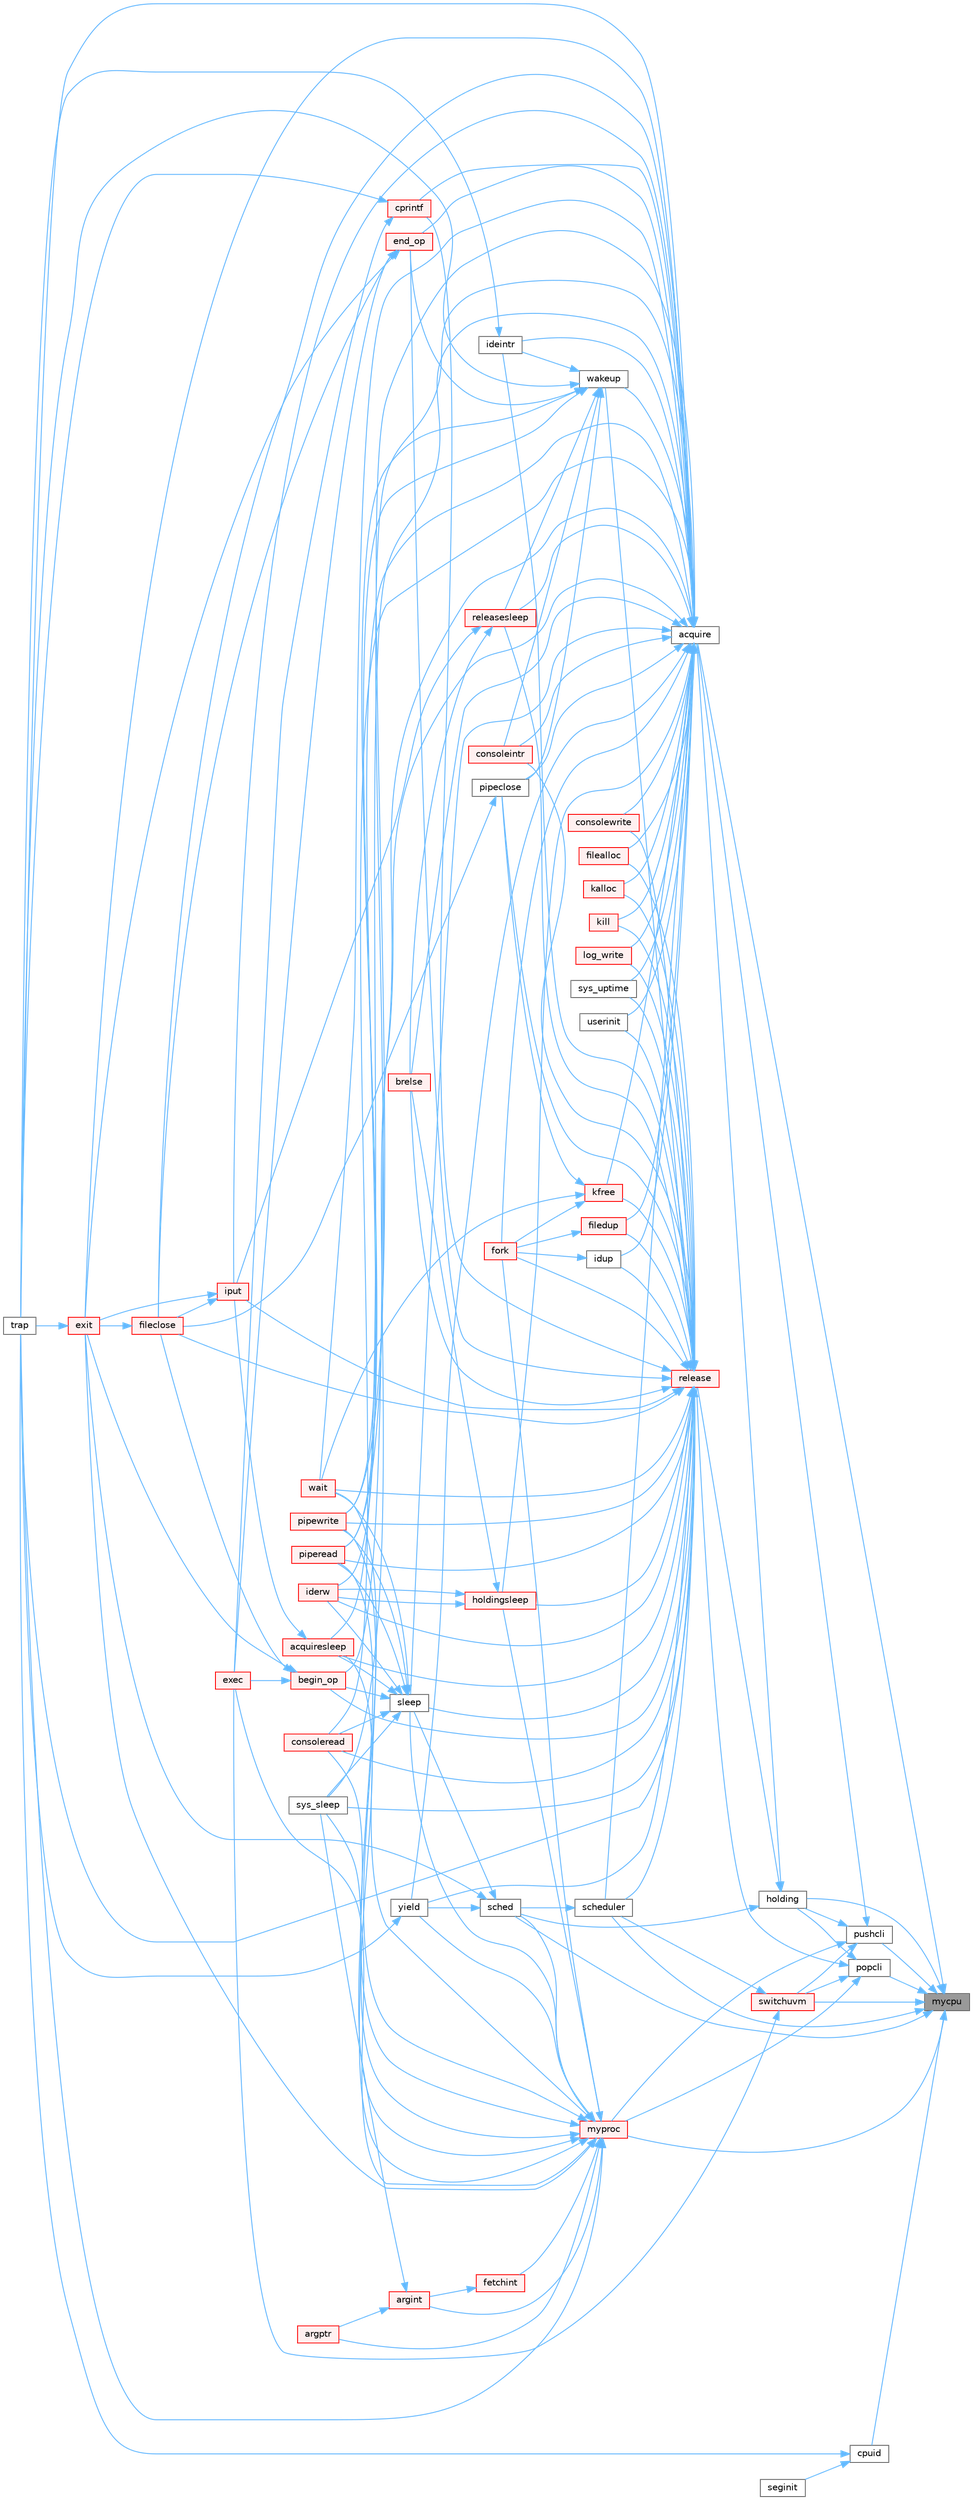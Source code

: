 digraph "mycpu"
{
 // LATEX_PDF_SIZE
  bgcolor="transparent";
  edge [fontname=Helvetica,fontsize=10,labelfontname=Helvetica,labelfontsize=10];
  node [fontname=Helvetica,fontsize=10,shape=box,height=0.2,width=0.4];
  rankdir="RL";
  Node1 [id="Node000001",label="mycpu",height=0.2,width=0.4,color="gray40", fillcolor="grey60", style="filled", fontcolor="black",tooltip=" "];
  Node1 -> Node2 [id="edge1_Node000001_Node000002",dir="back",color="steelblue1",style="solid",tooltip=" "];
  Node2 [id="Node000002",label="acquire",height=0.2,width=0.4,color="grey40", fillcolor="white", style="filled",URL="$d3/d2d/spinlock_8c.html#aed377f16a085b00de3a4b32392adbdfb",tooltip=" "];
  Node2 -> Node3 [id="edge2_Node000002_Node000003",dir="back",color="steelblue1",style="solid",tooltip=" "];
  Node3 [id="Node000003",label="acquiresleep",height=0.2,width=0.4,color="red", fillcolor="#FFF0F0", style="filled",URL="$d8/dd1/sleeplock_8c.html#aaad2d7a86d4859982dd9a132f5128ff2",tooltip=" "];
  Node3 -> Node20 [id="edge3_Node000003_Node000020",dir="back",color="steelblue1",style="solid",tooltip=" "];
  Node20 [id="Node000020",label="iput",height=0.2,width=0.4,color="red", fillcolor="#FFF0F0", style="filled",URL="$d2/d5a/fs_8c.html#ab3c447f135c68e4c3c1f8d5866f6e77b",tooltip=" "];
  Node20 -> Node22 [id="edge4_Node000020_Node000022",dir="back",color="steelblue1",style="solid",tooltip=" "];
  Node22 [id="Node000022",label="exit",height=0.2,width=0.4,color="red", fillcolor="#FFF0F0", style="filled",URL="$d3/dda/proc_8c.html#aaf98ef7cdde3a0dfb2e49919de3298b1",tooltip=" "];
  Node22 -> Node31 [id="edge5_Node000022_Node000031",dir="back",color="steelblue1",style="solid",tooltip=" "];
  Node31 [id="Node000031",label="trap",height=0.2,width=0.4,color="grey40", fillcolor="white", style="filled",URL="$dc/d6f/trap_8c.html#a372d166e36c086c91e5f5d81e5fead3a",tooltip=" "];
  Node20 -> Node34 [id="edge6_Node000020_Node000034",dir="back",color="steelblue1",style="solid",tooltip=" "];
  Node34 [id="Node000034",label="fileclose",height=0.2,width=0.4,color="red", fillcolor="#FFF0F0", style="filled",URL="$d6/d13/file_8c.html#ae557c81ab89c24219146144bb6adaa2c",tooltip=" "];
  Node34 -> Node22 [id="edge7_Node000034_Node000022",dir="back",color="steelblue1",style="solid",tooltip=" "];
  Node2 -> Node41 [id="edge8_Node000002_Node000041",dir="back",color="steelblue1",style="solid",tooltip=" "];
  Node41 [id="Node000041",label="begin_op",height=0.2,width=0.4,color="red", fillcolor="#FFF0F0", style="filled",URL="$d7/df8/log_8c.html#ac96aa31ffc0500e749c62c4d377c21c9",tooltip=" "];
  Node41 -> Node8 [id="edge9_Node000041_Node000008",dir="back",color="steelblue1",style="solid",tooltip=" "];
  Node8 [id="Node000008",label="exec",height=0.2,width=0.4,color="red", fillcolor="#FFF0F0", style="filled",URL="$df/dc9/exec_8c.html#ace32454ed0d37834dcb1cb4f8b727e6e",tooltip=" "];
  Node41 -> Node22 [id="edge10_Node000041_Node000022",dir="back",color="steelblue1",style="solid",tooltip=" "];
  Node41 -> Node34 [id="edge11_Node000041_Node000034",dir="back",color="steelblue1",style="solid",tooltip=" "];
  Node2 -> Node42 [id="edge12_Node000002_Node000042",dir="back",color="steelblue1",style="solid",tooltip=" "];
  Node42 [id="Node000042",label="brelse",height=0.2,width=0.4,color="red", fillcolor="#FFF0F0", style="filled",URL="$dc/de6/bio_8c.html#ab5335aeb503731104314321a78a6d727",tooltip=" "];
  Node2 -> Node53 [id="edge13_Node000002_Node000053",dir="back",color="steelblue1",style="solid",tooltip=" "];
  Node53 [id="Node000053",label="consoleintr",height=0.2,width=0.4,color="red", fillcolor="#FFF0F0", style="filled",URL="$d0/d56/console_8c.html#aad3d6ca39f23bb6d2686d2967e415193",tooltip=" "];
  Node2 -> Node5 [id="edge14_Node000002_Node000005",dir="back",color="steelblue1",style="solid",tooltip=" "];
  Node5 [id="Node000005",label="consoleread",height=0.2,width=0.4,color="red", fillcolor="#FFF0F0", style="filled",URL="$d0/d56/console_8c.html#a28ac85a90987662e306ca8efbfe16074",tooltip=" "];
  Node2 -> Node7 [id="edge15_Node000002_Node000007",dir="back",color="steelblue1",style="solid",tooltip=" "];
  Node7 [id="Node000007",label="consolewrite",height=0.2,width=0.4,color="red", fillcolor="#FFF0F0", style="filled",URL="$d0/d56/console_8c.html#a6af7eb39268127d389792cec37785666",tooltip=" "];
  Node2 -> Node56 [id="edge16_Node000002_Node000056",dir="back",color="steelblue1",style="solid",tooltip=" "];
  Node56 [id="Node000056",label="cprintf",height=0.2,width=0.4,color="red", fillcolor="#FFF0F0", style="filled",URL="$d0/d56/console_8c.html#a90f0742d846503e4ed1804f1df421ec6",tooltip=" "];
  Node56 -> Node8 [id="edge17_Node000056_Node000008",dir="back",color="steelblue1",style="solid",tooltip=" "];
  Node56 -> Node31 [id="edge18_Node000056_Node000031",dir="back",color="steelblue1",style="solid",tooltip=" "];
  Node2 -> Node74 [id="edge19_Node000002_Node000074",dir="back",color="steelblue1",style="solid",tooltip=" "];
  Node74 [id="Node000074",label="end_op",height=0.2,width=0.4,color="red", fillcolor="#FFF0F0", style="filled",URL="$d7/df8/log_8c.html#ac0f12be0ca0de555e60b27b06a57a65b",tooltip=" "];
  Node74 -> Node8 [id="edge20_Node000074_Node000008",dir="back",color="steelblue1",style="solid",tooltip=" "];
  Node74 -> Node22 [id="edge21_Node000074_Node000022",dir="back",color="steelblue1",style="solid",tooltip=" "];
  Node74 -> Node34 [id="edge22_Node000074_Node000034",dir="back",color="steelblue1",style="solid",tooltip=" "];
  Node2 -> Node22 [id="edge23_Node000002_Node000022",dir="back",color="steelblue1",style="solid",tooltip=" "];
  Node2 -> Node91 [id="edge24_Node000002_Node000091",dir="back",color="steelblue1",style="solid",tooltip=" "];
  Node91 [id="Node000091",label="filealloc",height=0.2,width=0.4,color="red", fillcolor="#FFF0F0", style="filled",URL="$d6/d13/file_8c.html#ac56b15561658d0e74ce1c53309b8f97d",tooltip=" "];
  Node2 -> Node34 [id="edge25_Node000002_Node000034",dir="back",color="steelblue1",style="solid",tooltip=" "];
  Node2 -> Node75 [id="edge26_Node000002_Node000075",dir="back",color="steelblue1",style="solid",tooltip=" "];
  Node75 [id="Node000075",label="filedup",height=0.2,width=0.4,color="red", fillcolor="#FFF0F0", style="filled",URL="$d6/d13/file_8c.html#a9ef0346d08d8ed79ce2a9c03f9a4b4b2",tooltip=" "];
  Node75 -> Node65 [id="edge27_Node000075_Node000065",dir="back",color="steelblue1",style="solid",tooltip=" "];
  Node65 [id="Node000065",label="fork",height=0.2,width=0.4,color="red", fillcolor="#FFF0F0", style="filled",URL="$d3/dda/proc_8c.html#acd2e1ded4bb6fce4500438bf928330f4",tooltip=" "];
  Node2 -> Node65 [id="edge28_Node000002_Node000065",dir="back",color="steelblue1",style="solid",tooltip=" "];
  Node2 -> Node92 [id="edge29_Node000002_Node000092",dir="back",color="steelblue1",style="solid",tooltip=" "];
  Node92 [id="Node000092",label="holdingsleep",height=0.2,width=0.4,color="red", fillcolor="#FFF0F0", style="filled",URL="$d8/dd1/sleeplock_8c.html#a6fdbe54cbecd8fc67d74793b27adcf05",tooltip=" "];
  Node92 -> Node42 [id="edge30_Node000092_Node000042",dir="back",color="steelblue1",style="solid",tooltip=" "];
  Node92 -> Node77 [id="edge31_Node000092_Node000077",dir="back",color="steelblue1",style="solid",tooltip=" "];
  Node77 [id="Node000077",label="iderw",height=0.2,width=0.4,color="red", fillcolor="#FFF0F0", style="filled",URL="$da/d9b/memide_8c.html#a7f36b008f02088c86f76e98e05b55af5",tooltip=" "];
  Node92 -> Node77 [id="edge32_Node000092_Node000077",dir="back",color="steelblue1",style="solid",tooltip=" "];
  Node2 -> Node93 [id="edge33_Node000002_Node000093",dir="back",color="steelblue1",style="solid",tooltip=" "];
  Node93 [id="Node000093",label="ideintr",height=0.2,width=0.4,color="grey40", fillcolor="white", style="filled",URL="$da/d9b/memide_8c.html#a709693afdb9b89d848e684e7acde1f8f",tooltip=" "];
  Node93 -> Node31 [id="edge34_Node000093_Node000031",dir="back",color="steelblue1",style="solid",tooltip=" "];
  Node2 -> Node77 [id="edge35_Node000002_Node000077",dir="back",color="steelblue1",style="solid",tooltip=" "];
  Node2 -> Node94 [id="edge36_Node000002_Node000094",dir="back",color="steelblue1",style="solid",tooltip=" "];
  Node94 [id="Node000094",label="idup",height=0.2,width=0.4,color="grey40", fillcolor="white", style="filled",URL="$d2/d5a/fs_8c.html#a24a91383ab80b4b8a1ef1f4df896035c",tooltip=" "];
  Node94 -> Node65 [id="edge37_Node000094_Node000065",dir="back",color="steelblue1",style="solid",tooltip=" "];
  Node2 -> Node20 [id="edge38_Node000002_Node000020",dir="back",color="steelblue1",style="solid",tooltip=" "];
  Node2 -> Node95 [id="edge39_Node000002_Node000095",dir="back",color="steelblue1",style="solid",tooltip=" "];
  Node95 [id="Node000095",label="kalloc",height=0.2,width=0.4,color="red", fillcolor="#FFF0F0", style="filled",URL="$d4/def/kalloc_8c.html#a5e965f6365c721b5b23c12d16d45c3dc",tooltip=" "];
  Node2 -> Node81 [id="edge40_Node000002_Node000081",dir="back",color="steelblue1",style="solid",tooltip=" "];
  Node81 [id="Node000081",label="kfree",height=0.2,width=0.4,color="red", fillcolor="#FFF0F0", style="filled",URL="$d4/def/kalloc_8c.html#aced59ecf8411235f6dffc065236711a5",tooltip=" "];
  Node81 -> Node65 [id="edge41_Node000081_Node000065",dir="back",color="steelblue1",style="solid",tooltip=" "];
  Node81 -> Node85 [id="edge42_Node000081_Node000085",dir="back",color="steelblue1",style="solid",tooltip=" "];
  Node85 [id="Node000085",label="pipeclose",height=0.2,width=0.4,color="grey40", fillcolor="white", style="filled",URL="$d1/d47/pipe_8c.html#a48642f54734698f6f881ee07723292cb",tooltip=" "];
  Node85 -> Node34 [id="edge43_Node000085_Node000034",dir="back",color="steelblue1",style="solid",tooltip=" "];
  Node81 -> Node72 [id="edge44_Node000081_Node000072",dir="back",color="steelblue1",style="solid",tooltip=" "];
  Node72 [id="Node000072",label="wait",height=0.2,width=0.4,color="red", fillcolor="#FFF0F0", style="filled",URL="$d3/dda/proc_8c.html#af6f31822f7e737b4e414bdac1ccb59a4",tooltip=" "];
  Node2 -> Node96 [id="edge45_Node000002_Node000096",dir="back",color="steelblue1",style="solid",tooltip=" "];
  Node96 [id="Node000096",label="kill",height=0.2,width=0.4,color="red", fillcolor="#FFF0F0", style="filled",URL="$d3/dda/proc_8c.html#a650cf0caaaa8b75f653c1c92818d03a4",tooltip=" "];
  Node2 -> Node86 [id="edge46_Node000002_Node000086",dir="back",color="steelblue1",style="solid",tooltip=" "];
  Node86 [id="Node000086",label="log_write",height=0.2,width=0.4,color="red", fillcolor="#FFF0F0", style="filled",URL="$d7/df8/log_8c.html#a7eacb0fbebe5ce4c7d3ddea15908b13d",tooltip=" "];
  Node2 -> Node85 [id="edge47_Node000002_Node000085",dir="back",color="steelblue1",style="solid",tooltip=" "];
  Node2 -> Node98 [id="edge48_Node000002_Node000098",dir="back",color="steelblue1",style="solid",tooltip=" "];
  Node98 [id="Node000098",label="piperead",height=0.2,width=0.4,color="red", fillcolor="#FFF0F0", style="filled",URL="$d1/d47/pipe_8c.html#ad4cce6144039b615d139f8660c60293a",tooltip=" "];
  Node2 -> Node99 [id="edge49_Node000002_Node000099",dir="back",color="steelblue1",style="solid",tooltip=" "];
  Node99 [id="Node000099",label="pipewrite",height=0.2,width=0.4,color="red", fillcolor="#FFF0F0", style="filled",URL="$d1/d47/pipe_8c.html#acfca0fab7d2c0c0dcc56359c8febe14a",tooltip=" "];
  Node2 -> Node100 [id="edge50_Node000002_Node000100",dir="back",color="steelblue1",style="solid",tooltip=" "];
  Node100 [id="Node000100",label="releasesleep",height=0.2,width=0.4,color="red", fillcolor="#FFF0F0", style="filled",URL="$d8/dd1/sleeplock_8c.html#aa997067c2c9bfef15af6fa0a10c20f4a",tooltip=" "];
  Node100 -> Node42 [id="edge51_Node000100_Node000042",dir="back",color="steelblue1",style="solid",tooltip=" "];
  Node100 -> Node20 [id="edge52_Node000100_Node000020",dir="back",color="steelblue1",style="solid",tooltip=" "];
  Node2 -> Node101 [id="edge53_Node000002_Node000101",dir="back",color="steelblue1",style="solid",tooltip=" "];
  Node101 [id="Node000101",label="scheduler",height=0.2,width=0.4,color="grey40", fillcolor="white", style="filled",URL="$d3/dda/proc_8c.html#a9fa00b0be5d3c4781048861e2506eb63",tooltip=" "];
  Node101 -> Node102 [id="edge54_Node000101_Node000102",dir="back",color="steelblue1",style="solid",tooltip=" "];
  Node102 [id="Node000102",label="sched",height=0.2,width=0.4,color="grey40", fillcolor="white", style="filled",URL="$d3/dda/proc_8c.html#ad788da91743c333b5bed7c4a0dd12365",tooltip=" "];
  Node102 -> Node22 [id="edge55_Node000102_Node000022",dir="back",color="steelblue1",style="solid",tooltip=" "];
  Node102 -> Node103 [id="edge56_Node000102_Node000103",dir="back",color="steelblue1",style="solid",tooltip=" "];
  Node103 [id="Node000103",label="sleep",height=0.2,width=0.4,color="grey40", fillcolor="white", style="filled",URL="$d3/dda/proc_8c.html#ae70cc0370342e46f6db3bec367232457",tooltip=" "];
  Node103 -> Node3 [id="edge57_Node000103_Node000003",dir="back",color="steelblue1",style="solid",tooltip=" "];
  Node103 -> Node41 [id="edge58_Node000103_Node000041",dir="back",color="steelblue1",style="solid",tooltip=" "];
  Node103 -> Node5 [id="edge59_Node000103_Node000005",dir="back",color="steelblue1",style="solid",tooltip=" "];
  Node103 -> Node77 [id="edge60_Node000103_Node000077",dir="back",color="steelblue1",style="solid",tooltip=" "];
  Node103 -> Node98 [id="edge61_Node000103_Node000098",dir="back",color="steelblue1",style="solid",tooltip=" "];
  Node103 -> Node99 [id="edge62_Node000103_Node000099",dir="back",color="steelblue1",style="solid",tooltip=" "];
  Node103 -> Node104 [id="edge63_Node000103_Node000104",dir="back",color="steelblue1",style="solid",tooltip=" "];
  Node104 [id="Node000104",label="sys_sleep",height=0.2,width=0.4,color="grey40", fillcolor="white", style="filled",URL="$dd/d35/sysproc_8c.html#a59778ec9bfa6b6f2100b43fbba000573",tooltip=" "];
  Node103 -> Node72 [id="edge64_Node000103_Node000072",dir="back",color="steelblue1",style="solid",tooltip=" "];
  Node102 -> Node105 [id="edge65_Node000102_Node000105",dir="back",color="steelblue1",style="solid",tooltip=" "];
  Node105 [id="Node000105",label="yield",height=0.2,width=0.4,color="grey40", fillcolor="white", style="filled",URL="$d3/dda/proc_8c.html#a7cb51f5c2b5cad3766f19eb69c92793b",tooltip=" "];
  Node105 -> Node31 [id="edge66_Node000105_Node000031",dir="back",color="steelblue1",style="solid",tooltip=" "];
  Node2 -> Node103 [id="edge67_Node000002_Node000103",dir="back",color="steelblue1",style="solid",tooltip=" "];
  Node2 -> Node104 [id="edge68_Node000002_Node000104",dir="back",color="steelblue1",style="solid",tooltip=" "];
  Node2 -> Node106 [id="edge69_Node000002_Node000106",dir="back",color="steelblue1",style="solid",tooltip=" "];
  Node106 [id="Node000106",label="sys_uptime",height=0.2,width=0.4,color="grey40", fillcolor="white", style="filled",URL="$dd/d35/sysproc_8c.html#aaf8553903ba8f2776247679d4db0d121",tooltip=" "];
  Node2 -> Node31 [id="edge70_Node000002_Node000031",dir="back",color="steelblue1",style="solid",tooltip=" "];
  Node2 -> Node71 [id="edge71_Node000002_Node000071",dir="back",color="steelblue1",style="solid",tooltip=" "];
  Node71 [id="Node000071",label="userinit",height=0.2,width=0.4,color="grey40", fillcolor="white", style="filled",URL="$d3/dda/proc_8c.html#a81c8a6a0cae413bc81aa223f7f7b7205",tooltip=" "];
  Node2 -> Node72 [id="edge72_Node000002_Node000072",dir="back",color="steelblue1",style="solid",tooltip=" "];
  Node2 -> Node107 [id="edge73_Node000002_Node000107",dir="back",color="steelblue1",style="solid",tooltip=" "];
  Node107 [id="Node000107",label="wakeup",height=0.2,width=0.4,color="grey40", fillcolor="white", style="filled",URL="$d3/dda/proc_8c.html#a4a34d9f03e436cfa09b88f735f6ee952",tooltip=" "];
  Node107 -> Node53 [id="edge74_Node000107_Node000053",dir="back",color="steelblue1",style="solid",tooltip=" "];
  Node107 -> Node74 [id="edge75_Node000107_Node000074",dir="back",color="steelblue1",style="solid",tooltip=" "];
  Node107 -> Node93 [id="edge76_Node000107_Node000093",dir="back",color="steelblue1",style="solid",tooltip=" "];
  Node107 -> Node85 [id="edge77_Node000107_Node000085",dir="back",color="steelblue1",style="solid",tooltip=" "];
  Node107 -> Node98 [id="edge78_Node000107_Node000098",dir="back",color="steelblue1",style="solid",tooltip=" "];
  Node107 -> Node99 [id="edge79_Node000107_Node000099",dir="back",color="steelblue1",style="solid",tooltip=" "];
  Node107 -> Node100 [id="edge80_Node000107_Node000100",dir="back",color="steelblue1",style="solid",tooltip=" "];
  Node107 -> Node31 [id="edge81_Node000107_Node000031",dir="back",color="steelblue1",style="solid",tooltip=" "];
  Node2 -> Node105 [id="edge82_Node000002_Node000105",dir="back",color="steelblue1",style="solid",tooltip=" "];
  Node1 -> Node119 [id="edge83_Node000001_Node000119",dir="back",color="steelblue1",style="solid",tooltip=" "];
  Node119 [id="Node000119",label="cpuid",height=0.2,width=0.4,color="grey40", fillcolor="white", style="filled",URL="$d3/dda/proc_8c.html#a414dda255ed3c1e43e7922d10f9d2c6d",tooltip=" "];
  Node119 -> Node120 [id="edge84_Node000119_Node000120",dir="back",color="steelblue1",style="solid",tooltip=" "];
  Node120 [id="Node000120",label="seginit",height=0.2,width=0.4,color="grey40", fillcolor="white", style="filled",URL="$de/de9/vm_8c.html#aaf5b2814a1dbf3ef0803dff58e0a76dc",tooltip=" "];
  Node119 -> Node31 [id="edge85_Node000119_Node000031",dir="back",color="steelblue1",style="solid",tooltip=" "];
  Node1 -> Node89 [id="edge86_Node000001_Node000089",dir="back",color="steelblue1",style="solid",tooltip=" "];
  Node89 [id="Node000089",label="holding",height=0.2,width=0.4,color="grey40", fillcolor="white", style="filled",URL="$d3/d2d/spinlock_8c.html#aea48df3e5cfb903179ad3dc78ab502d9",tooltip=" "];
  Node89 -> Node2 [id="edge87_Node000089_Node000002",dir="back",color="steelblue1",style="solid",tooltip=" "];
  Node89 -> Node90 [id="edge88_Node000089_Node000090",dir="back",color="steelblue1",style="solid",tooltip=" "];
  Node90 [id="Node000090",label="release",height=0.2,width=0.4,color="red", fillcolor="#FFF0F0", style="filled",URL="$d3/d2d/spinlock_8c.html#a1cee376aa9a00e754bf5481cd5f3d97b",tooltip=" "];
  Node90 -> Node3 [id="edge89_Node000090_Node000003",dir="back",color="steelblue1",style="solid",tooltip=" "];
  Node90 -> Node41 [id="edge90_Node000090_Node000041",dir="back",color="steelblue1",style="solid",tooltip=" "];
  Node90 -> Node42 [id="edge91_Node000090_Node000042",dir="back",color="steelblue1",style="solid",tooltip=" "];
  Node90 -> Node53 [id="edge92_Node000090_Node000053",dir="back",color="steelblue1",style="solid",tooltip=" "];
  Node90 -> Node5 [id="edge93_Node000090_Node000005",dir="back",color="steelblue1",style="solid",tooltip=" "];
  Node90 -> Node7 [id="edge94_Node000090_Node000007",dir="back",color="steelblue1",style="solid",tooltip=" "];
  Node90 -> Node56 [id="edge95_Node000090_Node000056",dir="back",color="steelblue1",style="solid",tooltip=" "];
  Node90 -> Node74 [id="edge96_Node000090_Node000074",dir="back",color="steelblue1",style="solid",tooltip=" "];
  Node90 -> Node91 [id="edge97_Node000090_Node000091",dir="back",color="steelblue1",style="solid",tooltip=" "];
  Node90 -> Node34 [id="edge98_Node000090_Node000034",dir="back",color="steelblue1",style="solid",tooltip=" "];
  Node90 -> Node75 [id="edge99_Node000090_Node000075",dir="back",color="steelblue1",style="solid",tooltip=" "];
  Node90 -> Node65 [id="edge100_Node000090_Node000065",dir="back",color="steelblue1",style="solid",tooltip=" "];
  Node90 -> Node92 [id="edge101_Node000090_Node000092",dir="back",color="steelblue1",style="solid",tooltip=" "];
  Node90 -> Node93 [id="edge102_Node000090_Node000093",dir="back",color="steelblue1",style="solid",tooltip=" "];
  Node90 -> Node77 [id="edge103_Node000090_Node000077",dir="back",color="steelblue1",style="solid",tooltip=" "];
  Node90 -> Node94 [id="edge104_Node000090_Node000094",dir="back",color="steelblue1",style="solid",tooltip=" "];
  Node90 -> Node20 [id="edge105_Node000090_Node000020",dir="back",color="steelblue1",style="solid",tooltip=" "];
  Node90 -> Node95 [id="edge106_Node000090_Node000095",dir="back",color="steelblue1",style="solid",tooltip=" "];
  Node90 -> Node81 [id="edge107_Node000090_Node000081",dir="back",color="steelblue1",style="solid",tooltip=" "];
  Node90 -> Node96 [id="edge108_Node000090_Node000096",dir="back",color="steelblue1",style="solid",tooltip=" "];
  Node90 -> Node86 [id="edge109_Node000090_Node000086",dir="back",color="steelblue1",style="solid",tooltip=" "];
  Node90 -> Node85 [id="edge110_Node000090_Node000085",dir="back",color="steelblue1",style="solid",tooltip=" "];
  Node90 -> Node98 [id="edge111_Node000090_Node000098",dir="back",color="steelblue1",style="solid",tooltip=" "];
  Node90 -> Node99 [id="edge112_Node000090_Node000099",dir="back",color="steelblue1",style="solid",tooltip=" "];
  Node90 -> Node100 [id="edge113_Node000090_Node000100",dir="back",color="steelblue1",style="solid",tooltip=" "];
  Node90 -> Node101 [id="edge114_Node000090_Node000101",dir="back",color="steelblue1",style="solid",tooltip=" "];
  Node90 -> Node103 [id="edge115_Node000090_Node000103",dir="back",color="steelblue1",style="solid",tooltip=" "];
  Node90 -> Node104 [id="edge116_Node000090_Node000104",dir="back",color="steelblue1",style="solid",tooltip=" "];
  Node90 -> Node106 [id="edge117_Node000090_Node000106",dir="back",color="steelblue1",style="solid",tooltip=" "];
  Node90 -> Node31 [id="edge118_Node000090_Node000031",dir="back",color="steelblue1",style="solid",tooltip=" "];
  Node90 -> Node71 [id="edge119_Node000090_Node000071",dir="back",color="steelblue1",style="solid",tooltip=" "];
  Node90 -> Node72 [id="edge120_Node000090_Node000072",dir="back",color="steelblue1",style="solid",tooltip=" "];
  Node90 -> Node107 [id="edge121_Node000090_Node000107",dir="back",color="steelblue1",style="solid",tooltip=" "];
  Node90 -> Node105 [id="edge122_Node000090_Node000105",dir="back",color="steelblue1",style="solid",tooltip=" "];
  Node89 -> Node102 [id="edge123_Node000089_Node000102",dir="back",color="steelblue1",style="solid",tooltip=" "];
  Node1 -> Node108 [id="edge124_Node000001_Node000108",dir="back",color="steelblue1",style="solid",tooltip=" "];
  Node108 [id="Node000108",label="myproc",height=0.2,width=0.4,color="red", fillcolor="#FFF0F0", style="filled",URL="$d3/dda/proc_8c.html#a41af0935f3989aae450cf8988cd9c3a9",tooltip=" "];
  Node108 -> Node3 [id="edge125_Node000108_Node000003",dir="back",color="steelblue1",style="solid",tooltip=" "];
  Node108 -> Node109 [id="edge126_Node000108_Node000109",dir="back",color="steelblue1",style="solid",tooltip=" "];
  Node109 [id="Node000109",label="argint",height=0.2,width=0.4,color="red", fillcolor="#FFF0F0", style="filled",URL="$db/dd8/syscall_8c.html#ade56ef2176f85cd61e7b91b400e7d4d3",tooltip=" "];
  Node109 -> Node110 [id="edge127_Node000109_Node000110",dir="back",color="steelblue1",style="solid",tooltip=" "];
  Node110 [id="Node000110",label="argptr",height=0.2,width=0.4,color="red", fillcolor="#FFF0F0", style="filled",URL="$db/dd8/syscall_8c.html#a6ade9205d1f46b759cf93b60513a3421",tooltip=" "];
  Node109 -> Node104 [id="edge128_Node000109_Node000104",dir="back",color="steelblue1",style="solid",tooltip=" "];
  Node108 -> Node110 [id="edge129_Node000108_Node000110",dir="back",color="steelblue1",style="solid",tooltip=" "];
  Node108 -> Node5 [id="edge130_Node000108_Node000005",dir="back",color="steelblue1",style="solid",tooltip=" "];
  Node108 -> Node8 [id="edge131_Node000108_Node000008",dir="back",color="steelblue1",style="solid",tooltip=" "];
  Node108 -> Node22 [id="edge132_Node000108_Node000022",dir="back",color="steelblue1",style="solid",tooltip=" "];
  Node108 -> Node112 [id="edge133_Node000108_Node000112",dir="back",color="steelblue1",style="solid",tooltip=" "];
  Node112 [id="Node000112",label="fetchint",height=0.2,width=0.4,color="red", fillcolor="#FFF0F0", style="filled",URL="$db/dd8/syscall_8c.html#a918cadc6c55aa7ac38982659c27a3a75",tooltip=" "];
  Node112 -> Node109 [id="edge134_Node000112_Node000109",dir="back",color="steelblue1",style="solid",tooltip=" "];
  Node108 -> Node65 [id="edge135_Node000108_Node000065",dir="back",color="steelblue1",style="solid",tooltip=" "];
  Node108 -> Node92 [id="edge136_Node000108_Node000092",dir="back",color="steelblue1",style="solid",tooltip=" "];
  Node108 -> Node98 [id="edge137_Node000108_Node000098",dir="back",color="steelblue1",style="solid",tooltip=" "];
  Node108 -> Node99 [id="edge138_Node000108_Node000099",dir="back",color="steelblue1",style="solid",tooltip=" "];
  Node108 -> Node102 [id="edge139_Node000108_Node000102",dir="back",color="steelblue1",style="solid",tooltip=" "];
  Node108 -> Node103 [id="edge140_Node000108_Node000103",dir="back",color="steelblue1",style="solid",tooltip=" "];
  Node108 -> Node104 [id="edge141_Node000108_Node000104",dir="back",color="steelblue1",style="solid",tooltip=" "];
  Node108 -> Node31 [id="edge142_Node000108_Node000031",dir="back",color="steelblue1",style="solid",tooltip=" "];
  Node108 -> Node72 [id="edge143_Node000108_Node000072",dir="back",color="steelblue1",style="solid",tooltip=" "];
  Node108 -> Node105 [id="edge144_Node000108_Node000105",dir="back",color="steelblue1",style="solid",tooltip=" "];
  Node1 -> Node88 [id="edge145_Node000001_Node000088",dir="back",color="steelblue1",style="solid",tooltip=" "];
  Node88 [id="Node000088",label="popcli",height=0.2,width=0.4,color="grey40", fillcolor="white", style="filled",URL="$d3/d2d/spinlock_8c.html#ae3424f669269fef400ce29c3aeb43fdb",tooltip=" "];
  Node88 -> Node89 [id="edge146_Node000088_Node000089",dir="back",color="steelblue1",style="solid",tooltip=" "];
  Node88 -> Node108 [id="edge147_Node000088_Node000108",dir="back",color="steelblue1",style="solid",tooltip=" "];
  Node88 -> Node90 [id="edge148_Node000088_Node000090",dir="back",color="steelblue1",style="solid",tooltip=" "];
  Node88 -> Node116 [id="edge149_Node000088_Node000116",dir="back",color="steelblue1",style="solid",tooltip=" "];
  Node116 [id="Node000116",label="switchuvm",height=0.2,width=0.4,color="red", fillcolor="#FFF0F0", style="filled",URL="$de/de9/vm_8c.html#a87c90f0ab2a1b11c2b55f4e483bb8493",tooltip=" "];
  Node116 -> Node8 [id="edge150_Node000116_Node000008",dir="back",color="steelblue1",style="solid",tooltip=" "];
  Node116 -> Node101 [id="edge151_Node000116_Node000101",dir="back",color="steelblue1",style="solid",tooltip=" "];
  Node1 -> Node121 [id="edge152_Node000001_Node000121",dir="back",color="steelblue1",style="solid",tooltip=" "];
  Node121 [id="Node000121",label="pushcli",height=0.2,width=0.4,color="grey40", fillcolor="white", style="filled",URL="$d3/d2d/spinlock_8c.html#a206b749d1b7768dadce61cbcde7e0f1c",tooltip=" "];
  Node121 -> Node2 [id="edge153_Node000121_Node000002",dir="back",color="steelblue1",style="solid",tooltip=" "];
  Node121 -> Node89 [id="edge154_Node000121_Node000089",dir="back",color="steelblue1",style="solid",tooltip=" "];
  Node121 -> Node108 [id="edge155_Node000121_Node000108",dir="back",color="steelblue1",style="solid",tooltip=" "];
  Node121 -> Node116 [id="edge156_Node000121_Node000116",dir="back",color="steelblue1",style="solid",tooltip=" "];
  Node1 -> Node102 [id="edge157_Node000001_Node000102",dir="back",color="steelblue1",style="solid",tooltip=" "];
  Node1 -> Node101 [id="edge158_Node000001_Node000101",dir="back",color="steelblue1",style="solid",tooltip=" "];
  Node1 -> Node116 [id="edge159_Node000001_Node000116",dir="back",color="steelblue1",style="solid",tooltip=" "];
}
